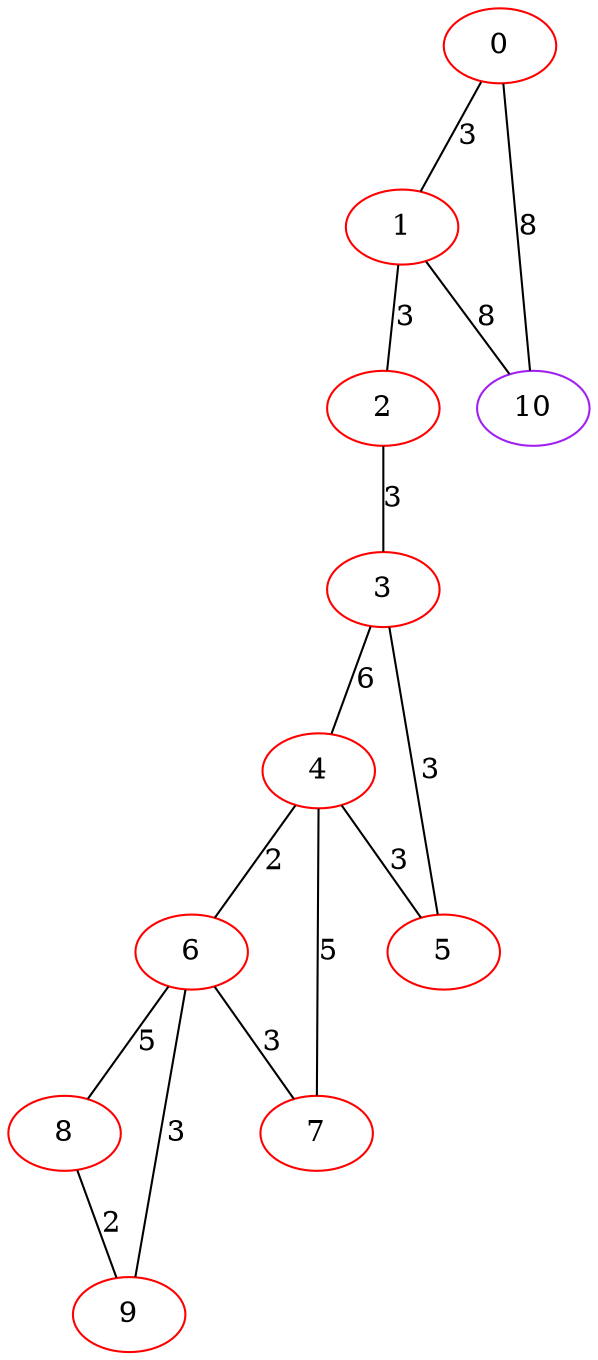 graph "" {
0 [color=red, weight=1];
1 [color=red, weight=1];
2 [color=red, weight=1];
3 [color=red, weight=1];
4 [color=red, weight=1];
5 [color=red, weight=1];
6 [color=red, weight=1];
7 [color=red, weight=1];
8 [color=red, weight=1];
9 [color=red, weight=1];
10 [color=purple, weight=4];
0 -- 1  [key=0, label=3];
0 -- 10  [key=0, label=8];
1 -- 2  [key=0, label=3];
1 -- 10  [key=0, label=8];
2 -- 3  [key=0, label=3];
3 -- 4  [key=0, label=6];
3 -- 5  [key=0, label=3];
4 -- 5  [key=0, label=3];
4 -- 6  [key=0, label=2];
4 -- 7  [key=0, label=5];
6 -- 8  [key=0, label=5];
6 -- 9  [key=0, label=3];
6 -- 7  [key=0, label=3];
8 -- 9  [key=0, label=2];
}
